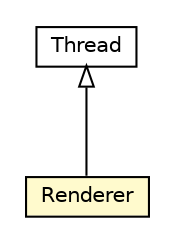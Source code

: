 #!/usr/local/bin/dot
#
# Class diagram 
# Generated by UMLGraph version R5_6-24-gf6e263 (http://www.umlgraph.org/)
#

digraph G {
	edge [fontname="Helvetica",fontsize=10,labelfontname="Helvetica",labelfontsize=10];
	node [fontname="Helvetica",fontsize=10,shape=plaintext];
	nodesep=0.25;
	ranksep=0.5;
	// org.universAAL.ui.handler.gui.swing.Renderer
	c6904237 [label=<<table title="org.universAAL.ui.handler.gui.swing.Renderer" border="0" cellborder="1" cellspacing="0" cellpadding="2" port="p" bgcolor="lemonChiffon" href="./Renderer.html">
		<tr><td><table border="0" cellspacing="0" cellpadding="1">
<tr><td align="center" balign="center"> Renderer </td></tr>
		</table></td></tr>
		</table>>, URL="./Renderer.html", fontname="Helvetica", fontcolor="black", fontsize=10.0];
	//org.universAAL.ui.handler.gui.swing.Renderer extends java.lang.Thread
	c6904846:p -> c6904237:p [dir=back,arrowtail=empty];
	// java.lang.Thread
	c6904846 [label=<<table title="java.lang.Thread" border="0" cellborder="1" cellspacing="0" cellpadding="2" port="p" href="http://java.sun.com/j2se/1.4.2/docs/api/java/lang/Thread.html">
		<tr><td><table border="0" cellspacing="0" cellpadding="1">
<tr><td align="center" balign="center"> Thread </td></tr>
		</table></td></tr>
		</table>>, URL="http://java.sun.com/j2se/1.4.2/docs/api/java/lang/Thread.html", fontname="Helvetica", fontcolor="black", fontsize=10.0];
}

